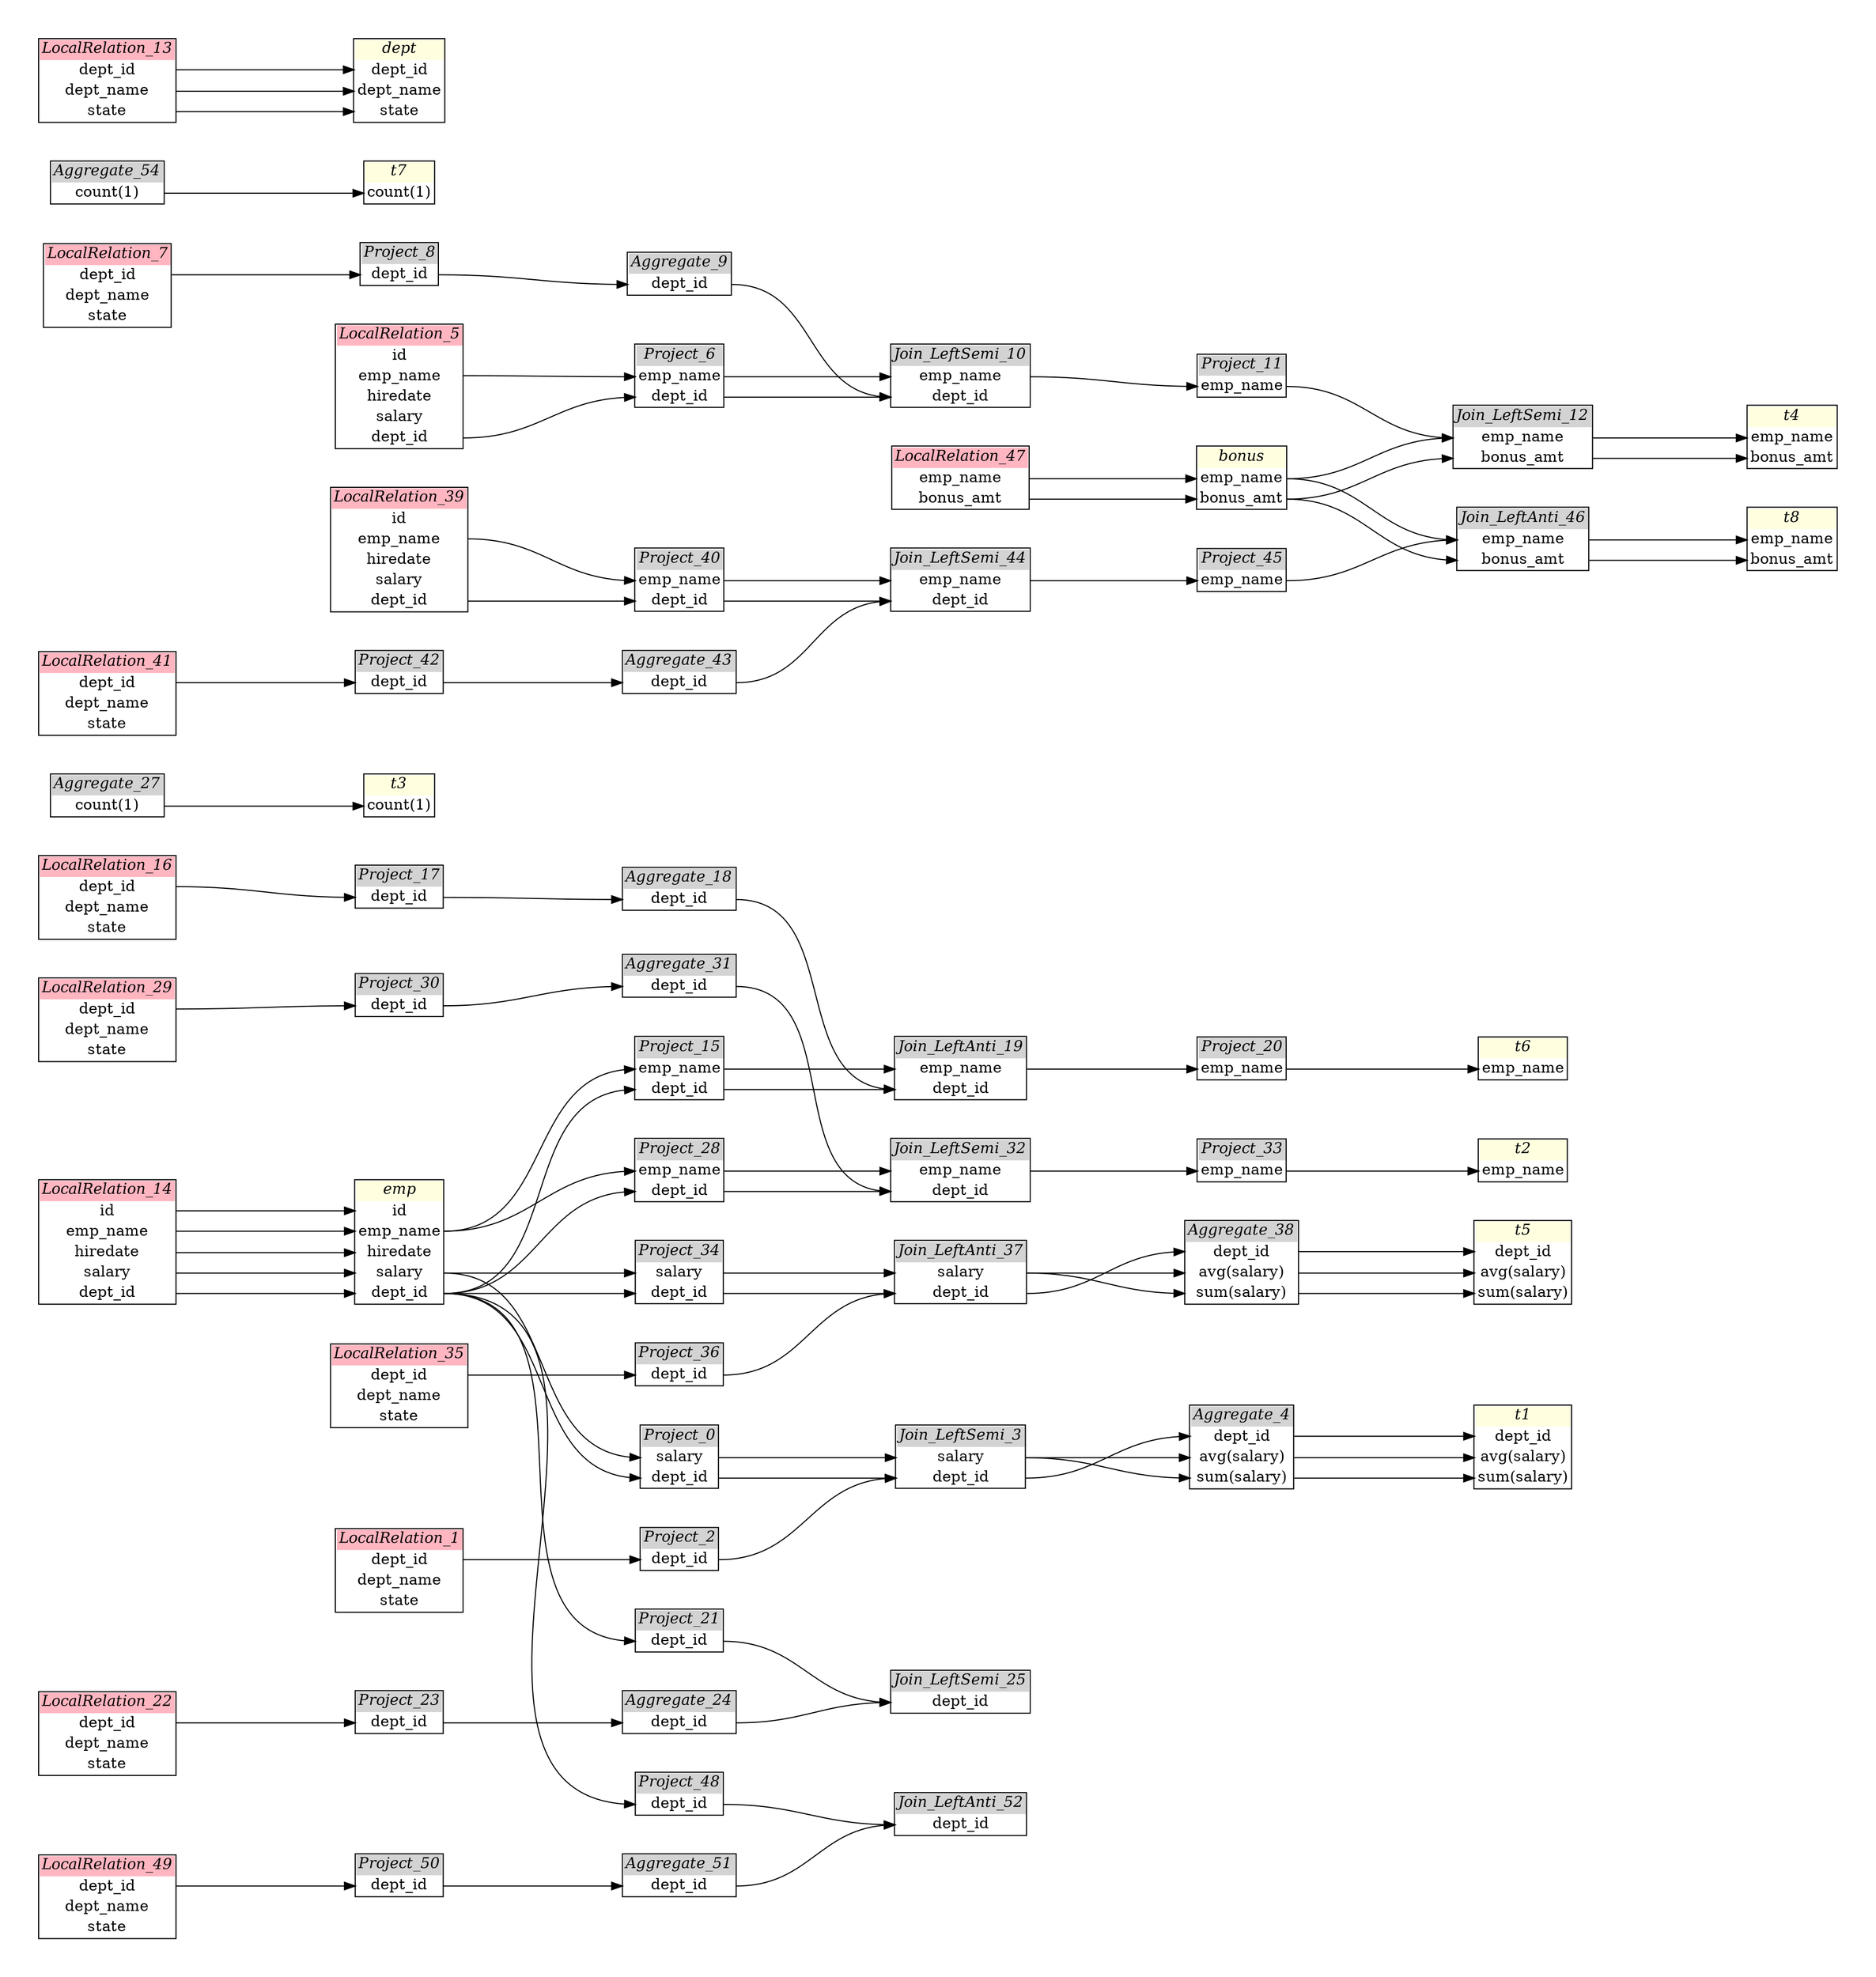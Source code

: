// Automatically generated by SQLFlowTestSuite


digraph {
  graph [pad="0.5", nodesep="0.5", ranksep="2", fontname="Helvetica"];
  node [shape=plain]
  rankdir=LR;

  
"Aggregate_18" [label=<
<table border="1" cellborder="0" cellspacing="0">
  <tr><td bgcolor="lightgray" port="nodeName"><i>Aggregate_18</i></td></tr>
  <tr><td port="0">dept_id</td></tr>
</table>>];
     

"Aggregate_24" [label=<
<table border="1" cellborder="0" cellspacing="0">
  <tr><td bgcolor="lightgray" port="nodeName"><i>Aggregate_24</i></td></tr>
  <tr><td port="0">dept_id</td></tr>
</table>>];
     

"Aggregate_27" [label=<
<table border="1" cellborder="0" cellspacing="0">
  <tr><td bgcolor="lightgray" port="nodeName"><i>Aggregate_27</i></td></tr>
  <tr><td port="0">count(1)</td></tr>
</table>>];
     

"Aggregate_31" [label=<
<table border="1" cellborder="0" cellspacing="0">
  <tr><td bgcolor="lightgray" port="nodeName"><i>Aggregate_31</i></td></tr>
  <tr><td port="0">dept_id</td></tr>
</table>>];
     

"Aggregate_38" [label=<
<table border="1" cellborder="0" cellspacing="0">
  <tr><td bgcolor="lightgray" port="nodeName"><i>Aggregate_38</i></td></tr>
  <tr><td port="0">dept_id</td></tr>
<tr><td port="1">avg(salary)</td></tr>
<tr><td port="2">sum(salary)</td></tr>
</table>>];
     

"Aggregate_4" [label=<
<table border="1" cellborder="0" cellspacing="0">
  <tr><td bgcolor="lightgray" port="nodeName"><i>Aggregate_4</i></td></tr>
  <tr><td port="0">dept_id</td></tr>
<tr><td port="1">avg(salary)</td></tr>
<tr><td port="2">sum(salary)</td></tr>
</table>>];
     

"Aggregate_43" [label=<
<table border="1" cellborder="0" cellspacing="0">
  <tr><td bgcolor="lightgray" port="nodeName"><i>Aggregate_43</i></td></tr>
  <tr><td port="0">dept_id</td></tr>
</table>>];
     

"Aggregate_51" [label=<
<table border="1" cellborder="0" cellspacing="0">
  <tr><td bgcolor="lightgray" port="nodeName"><i>Aggregate_51</i></td></tr>
  <tr><td port="0">dept_id</td></tr>
</table>>];
     

"Aggregate_54" [label=<
<table border="1" cellborder="0" cellspacing="0">
  <tr><td bgcolor="lightgray" port="nodeName"><i>Aggregate_54</i></td></tr>
  <tr><td port="0">count(1)</td></tr>
</table>>];
     

"Aggregate_9" [label=<
<table border="1" cellborder="0" cellspacing="0">
  <tr><td bgcolor="lightgray" port="nodeName"><i>Aggregate_9</i></td></tr>
  <tr><td port="0">dept_id</td></tr>
</table>>];
     

"Join_LeftAnti_19" [label=<
<table border="1" cellborder="0" cellspacing="0">
  <tr><td bgcolor="lightgray" port="nodeName"><i>Join_LeftAnti_19</i></td></tr>
  <tr><td port="0">emp_name</td></tr>
<tr><td port="1">dept_id</td></tr>
</table>>];
     

"Join_LeftAnti_37" [label=<
<table border="1" cellborder="0" cellspacing="0">
  <tr><td bgcolor="lightgray" port="nodeName"><i>Join_LeftAnti_37</i></td></tr>
  <tr><td port="0">salary</td></tr>
<tr><td port="1">dept_id</td></tr>
</table>>];
     

"Join_LeftAnti_46" [label=<
<table border="1" cellborder="0" cellspacing="0">
  <tr><td bgcolor="lightgray" port="nodeName"><i>Join_LeftAnti_46</i></td></tr>
  <tr><td port="0">emp_name</td></tr>
<tr><td port="1">bonus_amt</td></tr>
</table>>];
     

"Join_LeftAnti_52" [label=<
<table border="1" cellborder="0" cellspacing="0">
  <tr><td bgcolor="lightgray" port="nodeName"><i>Join_LeftAnti_52</i></td></tr>
  <tr><td port="0">dept_id</td></tr>
</table>>];
     

"Join_LeftSemi_10" [label=<
<table border="1" cellborder="0" cellspacing="0">
  <tr><td bgcolor="lightgray" port="nodeName"><i>Join_LeftSemi_10</i></td></tr>
  <tr><td port="0">emp_name</td></tr>
<tr><td port="1">dept_id</td></tr>
</table>>];
     

"Join_LeftSemi_12" [label=<
<table border="1" cellborder="0" cellspacing="0">
  <tr><td bgcolor="lightgray" port="nodeName"><i>Join_LeftSemi_12</i></td></tr>
  <tr><td port="0">emp_name</td></tr>
<tr><td port="1">bonus_amt</td></tr>
</table>>];
     

"Join_LeftSemi_25" [label=<
<table border="1" cellborder="0" cellspacing="0">
  <tr><td bgcolor="lightgray" port="nodeName"><i>Join_LeftSemi_25</i></td></tr>
  <tr><td port="0">dept_id</td></tr>
</table>>];
     

"Join_LeftSemi_3" [label=<
<table border="1" cellborder="0" cellspacing="0">
  <tr><td bgcolor="lightgray" port="nodeName"><i>Join_LeftSemi_3</i></td></tr>
  <tr><td port="0">salary</td></tr>
<tr><td port="1">dept_id</td></tr>
</table>>];
     

"Join_LeftSemi_32" [label=<
<table border="1" cellborder="0" cellspacing="0">
  <tr><td bgcolor="lightgray" port="nodeName"><i>Join_LeftSemi_32</i></td></tr>
  <tr><td port="0">emp_name</td></tr>
<tr><td port="1">dept_id</td></tr>
</table>>];
     

"Join_LeftSemi_44" [label=<
<table border="1" cellborder="0" cellspacing="0">
  <tr><td bgcolor="lightgray" port="nodeName"><i>Join_LeftSemi_44</i></td></tr>
  <tr><td port="0">emp_name</td></tr>
<tr><td port="1">dept_id</td></tr>
</table>>];
     

"LocalRelation_1" [label=<
<table border="1" cellborder="0" cellspacing="0">
  <tr><td bgcolor="lightpink" port="nodeName"><i>LocalRelation_1</i></td></tr>
  <tr><td port="0">dept_id</td></tr>
<tr><td port="1">dept_name</td></tr>
<tr><td port="2">state</td></tr>
</table>>];
     

"LocalRelation_13" [label=<
<table border="1" cellborder="0" cellspacing="0">
  <tr><td bgcolor="lightpink" port="nodeName"><i>LocalRelation_13</i></td></tr>
  <tr><td port="0">dept_id</td></tr>
<tr><td port="1">dept_name</td></tr>
<tr><td port="2">state</td></tr>
</table>>];
     

"LocalRelation_14" [label=<
<table border="1" cellborder="0" cellspacing="0">
  <tr><td bgcolor="lightpink" port="nodeName"><i>LocalRelation_14</i></td></tr>
  <tr><td port="0">id</td></tr>
<tr><td port="1">emp_name</td></tr>
<tr><td port="2">hiredate</td></tr>
<tr><td port="3">salary</td></tr>
<tr><td port="4">dept_id</td></tr>
</table>>];
     

"LocalRelation_16" [label=<
<table border="1" cellborder="0" cellspacing="0">
  <tr><td bgcolor="lightpink" port="nodeName"><i>LocalRelation_16</i></td></tr>
  <tr><td port="0">dept_id</td></tr>
<tr><td port="1">dept_name</td></tr>
<tr><td port="2">state</td></tr>
</table>>];
     

"LocalRelation_22" [label=<
<table border="1" cellborder="0" cellspacing="0">
  <tr><td bgcolor="lightpink" port="nodeName"><i>LocalRelation_22</i></td></tr>
  <tr><td port="0">dept_id</td></tr>
<tr><td port="1">dept_name</td></tr>
<tr><td port="2">state</td></tr>
</table>>];
     

"LocalRelation_29" [label=<
<table border="1" cellborder="0" cellspacing="0">
  <tr><td bgcolor="lightpink" port="nodeName"><i>LocalRelation_29</i></td></tr>
  <tr><td port="0">dept_id</td></tr>
<tr><td port="1">dept_name</td></tr>
<tr><td port="2">state</td></tr>
</table>>];
     

"LocalRelation_35" [label=<
<table border="1" cellborder="0" cellspacing="0">
  <tr><td bgcolor="lightpink" port="nodeName"><i>LocalRelation_35</i></td></tr>
  <tr><td port="0">dept_id</td></tr>
<tr><td port="1">dept_name</td></tr>
<tr><td port="2">state</td></tr>
</table>>];
     

"LocalRelation_39" [label=<
<table border="1" cellborder="0" cellspacing="0">
  <tr><td bgcolor="lightpink" port="nodeName"><i>LocalRelation_39</i></td></tr>
  <tr><td port="0">id</td></tr>
<tr><td port="1">emp_name</td></tr>
<tr><td port="2">hiredate</td></tr>
<tr><td port="3">salary</td></tr>
<tr><td port="4">dept_id</td></tr>
</table>>];
     

"LocalRelation_41" [label=<
<table border="1" cellborder="0" cellspacing="0">
  <tr><td bgcolor="lightpink" port="nodeName"><i>LocalRelation_41</i></td></tr>
  <tr><td port="0">dept_id</td></tr>
<tr><td port="1">dept_name</td></tr>
<tr><td port="2">state</td></tr>
</table>>];
     

"LocalRelation_47" [label=<
<table border="1" cellborder="0" cellspacing="0">
  <tr><td bgcolor="lightpink" port="nodeName"><i>LocalRelation_47</i></td></tr>
  <tr><td port="0">emp_name</td></tr>
<tr><td port="1">bonus_amt</td></tr>
</table>>];
     

"LocalRelation_49" [label=<
<table border="1" cellborder="0" cellspacing="0">
  <tr><td bgcolor="lightpink" port="nodeName"><i>LocalRelation_49</i></td></tr>
  <tr><td port="0">dept_id</td></tr>
<tr><td port="1">dept_name</td></tr>
<tr><td port="2">state</td></tr>
</table>>];
     

"LocalRelation_5" [label=<
<table border="1" cellborder="0" cellspacing="0">
  <tr><td bgcolor="lightpink" port="nodeName"><i>LocalRelation_5</i></td></tr>
  <tr><td port="0">id</td></tr>
<tr><td port="1">emp_name</td></tr>
<tr><td port="2">hiredate</td></tr>
<tr><td port="3">salary</td></tr>
<tr><td port="4">dept_id</td></tr>
</table>>];
     

"LocalRelation_7" [label=<
<table border="1" cellborder="0" cellspacing="0">
  <tr><td bgcolor="lightpink" port="nodeName"><i>LocalRelation_7</i></td></tr>
  <tr><td port="0">dept_id</td></tr>
<tr><td port="1">dept_name</td></tr>
<tr><td port="2">state</td></tr>
</table>>];
     

"Project_0" [label=<
<table border="1" cellborder="0" cellspacing="0">
  <tr><td bgcolor="lightgray" port="nodeName"><i>Project_0</i></td></tr>
  <tr><td port="0">salary</td></tr>
<tr><td port="1">dept_id</td></tr>
</table>>];
     

"Project_11" [label=<
<table border="1" cellborder="0" cellspacing="0">
  <tr><td bgcolor="lightgray" port="nodeName"><i>Project_11</i></td></tr>
  <tr><td port="0">emp_name</td></tr>
</table>>];
     

"Project_15" [label=<
<table border="1" cellborder="0" cellspacing="0">
  <tr><td bgcolor="lightgray" port="nodeName"><i>Project_15</i></td></tr>
  <tr><td port="0">emp_name</td></tr>
<tr><td port="1">dept_id</td></tr>
</table>>];
     

"Project_17" [label=<
<table border="1" cellborder="0" cellspacing="0">
  <tr><td bgcolor="lightgray" port="nodeName"><i>Project_17</i></td></tr>
  <tr><td port="0">dept_id</td></tr>
</table>>];
     

"Project_2" [label=<
<table border="1" cellborder="0" cellspacing="0">
  <tr><td bgcolor="lightgray" port="nodeName"><i>Project_2</i></td></tr>
  <tr><td port="0">dept_id</td></tr>
</table>>];
     

"Project_20" [label=<
<table border="1" cellborder="0" cellspacing="0">
  <tr><td bgcolor="lightgray" port="nodeName"><i>Project_20</i></td></tr>
  <tr><td port="0">emp_name</td></tr>
</table>>];
     

"Project_21" [label=<
<table border="1" cellborder="0" cellspacing="0">
  <tr><td bgcolor="lightgray" port="nodeName"><i>Project_21</i></td></tr>
  <tr><td port="0">dept_id</td></tr>
</table>>];
     

"Project_23" [label=<
<table border="1" cellborder="0" cellspacing="0">
  <tr><td bgcolor="lightgray" port="nodeName"><i>Project_23</i></td></tr>
  <tr><td port="0">dept_id</td></tr>
</table>>];
     

"Project_28" [label=<
<table border="1" cellborder="0" cellspacing="0">
  <tr><td bgcolor="lightgray" port="nodeName"><i>Project_28</i></td></tr>
  <tr><td port="0">emp_name</td></tr>
<tr><td port="1">dept_id</td></tr>
</table>>];
     

"Project_30" [label=<
<table border="1" cellborder="0" cellspacing="0">
  <tr><td bgcolor="lightgray" port="nodeName"><i>Project_30</i></td></tr>
  <tr><td port="0">dept_id</td></tr>
</table>>];
     

"Project_33" [label=<
<table border="1" cellborder="0" cellspacing="0">
  <tr><td bgcolor="lightgray" port="nodeName"><i>Project_33</i></td></tr>
  <tr><td port="0">emp_name</td></tr>
</table>>];
     

"Project_34" [label=<
<table border="1" cellborder="0" cellspacing="0">
  <tr><td bgcolor="lightgray" port="nodeName"><i>Project_34</i></td></tr>
  <tr><td port="0">salary</td></tr>
<tr><td port="1">dept_id</td></tr>
</table>>];
     

"Project_36" [label=<
<table border="1" cellborder="0" cellspacing="0">
  <tr><td bgcolor="lightgray" port="nodeName"><i>Project_36</i></td></tr>
  <tr><td port="0">dept_id</td></tr>
</table>>];
     

"Project_40" [label=<
<table border="1" cellborder="0" cellspacing="0">
  <tr><td bgcolor="lightgray" port="nodeName"><i>Project_40</i></td></tr>
  <tr><td port="0">emp_name</td></tr>
<tr><td port="1">dept_id</td></tr>
</table>>];
     

"Project_42" [label=<
<table border="1" cellborder="0" cellspacing="0">
  <tr><td bgcolor="lightgray" port="nodeName"><i>Project_42</i></td></tr>
  <tr><td port="0">dept_id</td></tr>
</table>>];
     

"Project_45" [label=<
<table border="1" cellborder="0" cellspacing="0">
  <tr><td bgcolor="lightgray" port="nodeName"><i>Project_45</i></td></tr>
  <tr><td port="0">emp_name</td></tr>
</table>>];
     

"Project_48" [label=<
<table border="1" cellborder="0" cellspacing="0">
  <tr><td bgcolor="lightgray" port="nodeName"><i>Project_48</i></td></tr>
  <tr><td port="0">dept_id</td></tr>
</table>>];
     

"Project_50" [label=<
<table border="1" cellborder="0" cellspacing="0">
  <tr><td bgcolor="lightgray" port="nodeName"><i>Project_50</i></td></tr>
  <tr><td port="0">dept_id</td></tr>
</table>>];
     

"Project_6" [label=<
<table border="1" cellborder="0" cellspacing="0">
  <tr><td bgcolor="lightgray" port="nodeName"><i>Project_6</i></td></tr>
  <tr><td port="0">emp_name</td></tr>
<tr><td port="1">dept_id</td></tr>
</table>>];
     

"Project_8" [label=<
<table border="1" cellborder="0" cellspacing="0">
  <tr><td bgcolor="lightgray" port="nodeName"><i>Project_8</i></td></tr>
  <tr><td port="0">dept_id</td></tr>
</table>>];
     

"bonus" [label=<
<table border="1" cellborder="0" cellspacing="0">
  <tr><td bgcolor="lightyellow" port="nodeName"><i>bonus</i></td></tr>
  <tr><td port="0">emp_name</td></tr>
<tr><td port="1">bonus_amt</td></tr>
</table>>];
     

"dept" [label=<
<table border="1" cellborder="0" cellspacing="0">
  <tr><td bgcolor="lightyellow" port="nodeName"><i>dept</i></td></tr>
  <tr><td port="0">dept_id</td></tr>
<tr><td port="1">dept_name</td></tr>
<tr><td port="2">state</td></tr>
</table>>];
     

"emp" [label=<
<table border="1" cellborder="0" cellspacing="0">
  <tr><td bgcolor="lightyellow" port="nodeName"><i>emp</i></td></tr>
  <tr><td port="0">id</td></tr>
<tr><td port="1">emp_name</td></tr>
<tr><td port="2">hiredate</td></tr>
<tr><td port="3">salary</td></tr>
<tr><td port="4">dept_id</td></tr>
</table>>];
     

"t1" [label=<
<table border="1" cellborder="0" cellspacing="0">
  <tr><td bgcolor="lightyellow" port="nodeName"><i>t1</i></td></tr>
  <tr><td port="0">dept_id</td></tr>
<tr><td port="1">avg(salary)</td></tr>
<tr><td port="2">sum(salary)</td></tr>
</table>>];
     

"t2" [label=<
<table border="1" cellborder="0" cellspacing="0">
  <tr><td bgcolor="lightyellow" port="nodeName"><i>t2</i></td></tr>
  <tr><td port="0">emp_name</td></tr>
</table>>];
     

"t3" [label=<
<table border="1" cellborder="0" cellspacing="0">
  <tr><td bgcolor="lightyellow" port="nodeName"><i>t3</i></td></tr>
  <tr><td port="0">count(1)</td></tr>
</table>>];
     

"t4" [label=<
<table border="1" cellborder="0" cellspacing="0">
  <tr><td bgcolor="lightyellow" port="nodeName"><i>t4</i></td></tr>
  <tr><td port="0">emp_name</td></tr>
<tr><td port="1">bonus_amt</td></tr>
</table>>];
     

"t5" [label=<
<table border="1" cellborder="0" cellspacing="0">
  <tr><td bgcolor="lightyellow" port="nodeName"><i>t5</i></td></tr>
  <tr><td port="0">dept_id</td></tr>
<tr><td port="1">avg(salary)</td></tr>
<tr><td port="2">sum(salary)</td></tr>
</table>>];
     

"t6" [label=<
<table border="1" cellborder="0" cellspacing="0">
  <tr><td bgcolor="lightyellow" port="nodeName"><i>t6</i></td></tr>
  <tr><td port="0">emp_name</td></tr>
</table>>];
     

"t7" [label=<
<table border="1" cellborder="0" cellspacing="0">
  <tr><td bgcolor="lightyellow" port="nodeName"><i>t7</i></td></tr>
  <tr><td port="0">count(1)</td></tr>
</table>>];
     

"t8" [label=<
<table border="1" cellborder="0" cellspacing="0">
  <tr><td bgcolor="lightyellow" port="nodeName"><i>t8</i></td></tr>
  <tr><td port="0">emp_name</td></tr>
<tr><td port="1">bonus_amt</td></tr>
</table>>];
     
  "Aggregate_18":0 -> "Join_LeftAnti_19":1;
"Aggregate_24":0 -> "Join_LeftSemi_25":0;
"Aggregate_27":0 -> "t3":0;
"Aggregate_31":0 -> "Join_LeftSemi_32":1;
"Aggregate_38":0 -> "t5":0;
"Aggregate_38":1 -> "t5":1;
"Aggregate_38":2 -> "t5":2;
"Aggregate_4":0 -> "t1":0;
"Aggregate_4":1 -> "t1":1;
"Aggregate_4":2 -> "t1":2;
"Aggregate_43":0 -> "Join_LeftSemi_44":1;
"Aggregate_51":0 -> "Join_LeftAnti_52":0;
"Aggregate_54":0 -> "t7":0;
"Aggregate_9":0 -> "Join_LeftSemi_10":1;
"Join_LeftAnti_19":0 -> "Project_20":0;
"Join_LeftAnti_37":0 -> "Aggregate_38":1;
"Join_LeftAnti_37":0 -> "Aggregate_38":2;
"Join_LeftAnti_37":1 -> "Aggregate_38":0;
"Join_LeftAnti_46":0 -> "t8":0;
"Join_LeftAnti_46":1 -> "t8":1;
"Join_LeftSemi_10":0 -> "Project_11":0;
"Join_LeftSemi_12":0 -> "t4":0;
"Join_LeftSemi_12":1 -> "t4":1;
"Join_LeftSemi_3":0 -> "Aggregate_4":1;
"Join_LeftSemi_3":0 -> "Aggregate_4":2;
"Join_LeftSemi_3":1 -> "Aggregate_4":0;
"Join_LeftSemi_32":0 -> "Project_33":0;
"Join_LeftSemi_44":0 -> "Project_45":0;
"LocalRelation_1":0 -> "Project_2":0;
"LocalRelation_13":0 -> "dept":0;
"LocalRelation_13":1 -> "dept":1;
"LocalRelation_13":2 -> "dept":2;
"LocalRelation_14":0 -> "emp":0;
"LocalRelation_14":1 -> "emp":1;
"LocalRelation_14":2 -> "emp":2;
"LocalRelation_14":3 -> "emp":3;
"LocalRelation_14":4 -> "emp":4;
"LocalRelation_16":0 -> "Project_17":0;
"LocalRelation_22":0 -> "Project_23":0;
"LocalRelation_29":0 -> "Project_30":0;
"LocalRelation_35":0 -> "Project_36":0;
"LocalRelation_39":1 -> "Project_40":0;
"LocalRelation_39":4 -> "Project_40":1;
"LocalRelation_41":0 -> "Project_42":0;
"LocalRelation_47":0 -> "bonus":0;
"LocalRelation_47":1 -> "bonus":1;
"LocalRelation_49":0 -> "Project_50":0;
"LocalRelation_5":1 -> "Project_6":0;
"LocalRelation_5":4 -> "Project_6":1;
"LocalRelation_7":0 -> "Project_8":0;
"Project_0":0 -> "Join_LeftSemi_3":0;
"Project_0":1 -> "Join_LeftSemi_3":1;
"Project_11":0 -> "Join_LeftSemi_12":0;
"Project_15":0 -> "Join_LeftAnti_19":0;
"Project_15":1 -> "Join_LeftAnti_19":1;
"Project_17":0 -> "Aggregate_18":0;
"Project_2":0 -> "Join_LeftSemi_3":1;
"Project_20":0 -> "t6":0;
"Project_21":0 -> "Join_LeftSemi_25":0;
"Project_23":0 -> "Aggregate_24":0;
"Project_28":0 -> "Join_LeftSemi_32":0;
"Project_28":1 -> "Join_LeftSemi_32":1;
"Project_30":0 -> "Aggregate_31":0;
"Project_33":0 -> "t2":0;
"Project_34":0 -> "Join_LeftAnti_37":0;
"Project_34":1 -> "Join_LeftAnti_37":1;
"Project_36":0 -> "Join_LeftAnti_37":1;
"Project_40":0 -> "Join_LeftSemi_44":0;
"Project_40":1 -> "Join_LeftSemi_44":1;
"Project_42":0 -> "Aggregate_43":0;
"Project_45":0 -> "Join_LeftAnti_46":0;
"Project_48":0 -> "Join_LeftAnti_52":0;
"Project_50":0 -> "Aggregate_51":0;
"Project_6":0 -> "Join_LeftSemi_10":0;
"Project_6":1 -> "Join_LeftSemi_10":1;
"Project_8":0 -> "Aggregate_9":0;
"bonus":0 -> "Join_LeftAnti_46":0;
"bonus":0 -> "Join_LeftSemi_12":0;
"bonus":1 -> "Join_LeftAnti_46":1;
"bonus":1 -> "Join_LeftSemi_12":1;
"emp":1 -> "Project_15":0;
"emp":1 -> "Project_28":0;
"emp":3 -> "Project_0":0;
"emp":3 -> "Project_34":0;
"emp":4 -> "Project_0":1;
"emp":4 -> "Project_15":1;
"emp":4 -> "Project_21":0;
"emp":4 -> "Project_28":1;
"emp":4 -> "Project_34":1;
"emp":4 -> "Project_48":0;
}
       